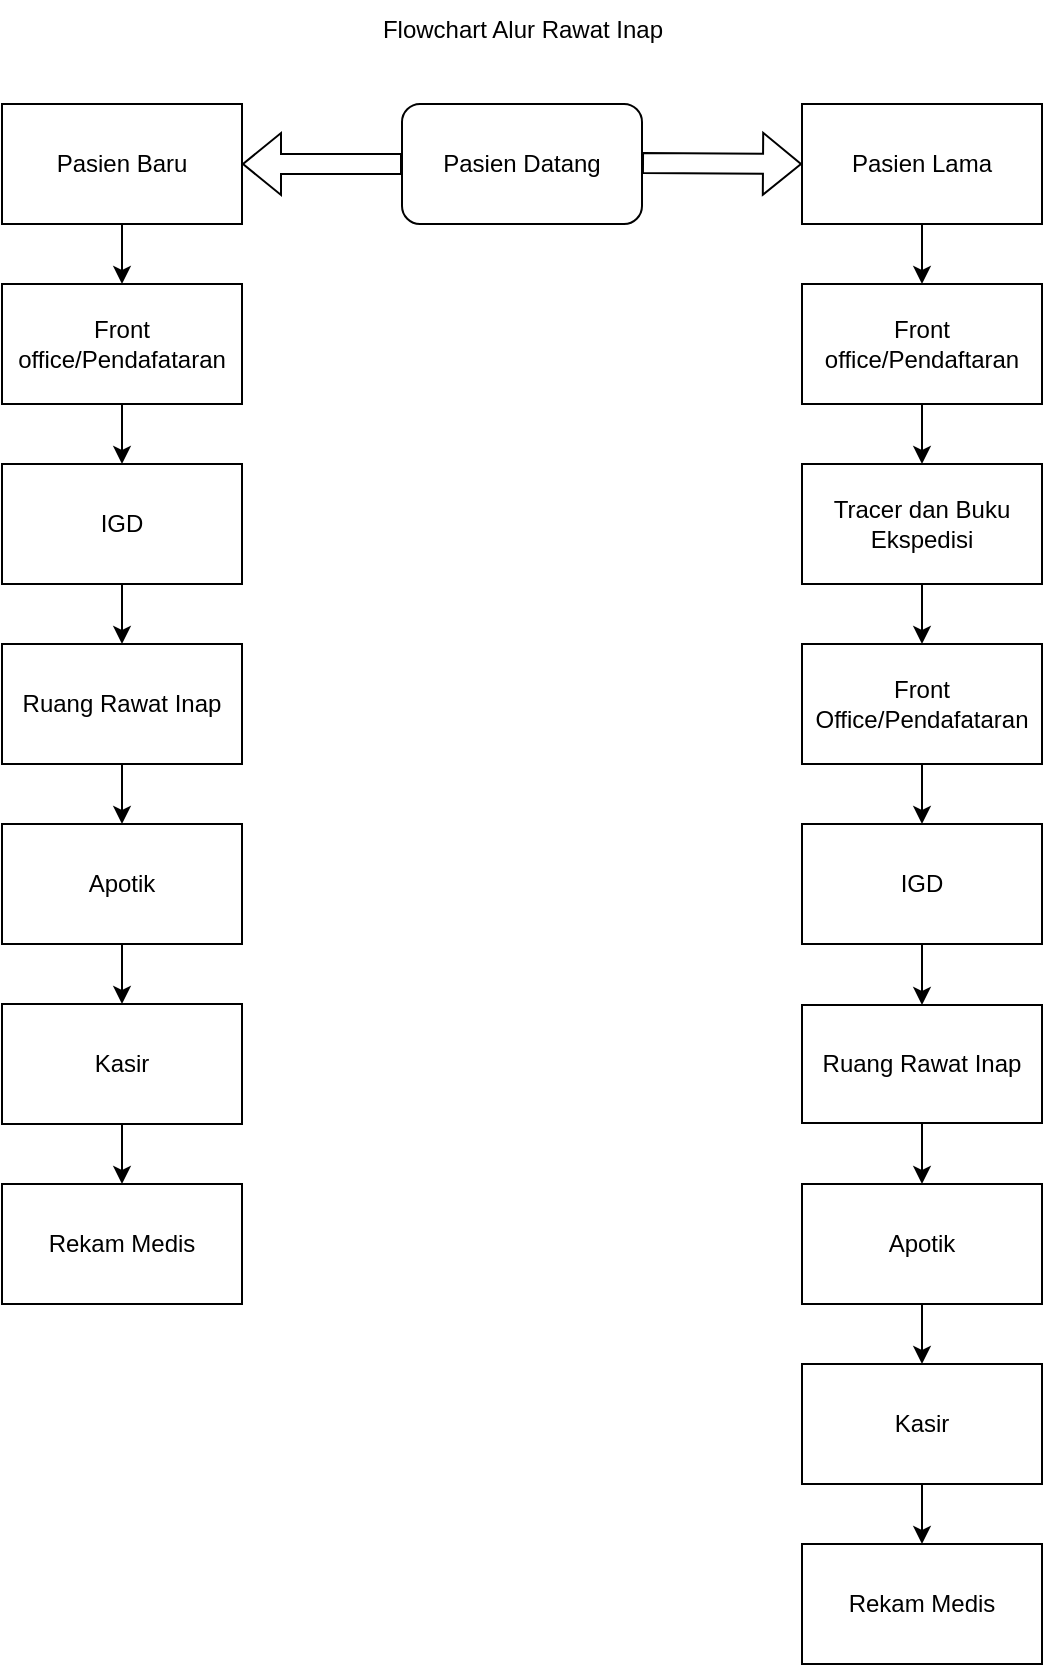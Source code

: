 <mxfile version="26.0.4">
  <diagram name="Halaman-1" id="yBtg3A-AdOgbG2JUocbB">
    <mxGraphModel dx="1313" dy="771" grid="1" gridSize="10" guides="1" tooltips="1" connect="1" arrows="1" fold="1" page="1" pageScale="1" pageWidth="827" pageHeight="1169" math="0" shadow="0">
      <root>
        <mxCell id="0" />
        <mxCell id="1" parent="0" />
        <mxCell id="T_xxTGGPQ9Me_LQ-0HuL-1" value="Pasien Datang" style="rounded=1;whiteSpace=wrap;html=1;" vertex="1" parent="1">
          <mxGeometry x="360" y="60" width="120" height="60" as="geometry" />
        </mxCell>
        <mxCell id="T_xxTGGPQ9Me_LQ-0HuL-40" value="" style="edgeStyle=orthogonalEdgeStyle;rounded=0;orthogonalLoop=1;jettySize=auto;html=1;" edge="1" parent="1" source="T_xxTGGPQ9Me_LQ-0HuL-3" target="T_xxTGGPQ9Me_LQ-0HuL-39">
          <mxGeometry relative="1" as="geometry" />
        </mxCell>
        <mxCell id="T_xxTGGPQ9Me_LQ-0HuL-3" value="Pasien Lama" style="rounded=0;whiteSpace=wrap;html=1;" vertex="1" parent="1">
          <mxGeometry x="560" y="60" width="120" height="60" as="geometry" />
        </mxCell>
        <mxCell id="T_xxTGGPQ9Me_LQ-0HuL-4" value="Pasien Baru" style="rounded=0;whiteSpace=wrap;html=1;" vertex="1" parent="1">
          <mxGeometry x="160" y="60" width="120" height="60" as="geometry" />
        </mxCell>
        <mxCell id="T_xxTGGPQ9Me_LQ-0HuL-11" value="" style="shape=flexArrow;endArrow=classic;html=1;rounded=0;exitX=0;exitY=0.5;exitDx=0;exitDy=0;entryX=1;entryY=0.5;entryDx=0;entryDy=0;" edge="1" parent="1" source="T_xxTGGPQ9Me_LQ-0HuL-1" target="T_xxTGGPQ9Me_LQ-0HuL-4">
          <mxGeometry width="50" height="50" relative="1" as="geometry">
            <mxPoint x="290" y="115" as="sourcePoint" />
            <mxPoint x="340" y="65" as="targetPoint" />
          </mxGeometry>
        </mxCell>
        <mxCell id="T_xxTGGPQ9Me_LQ-0HuL-12" value="" style="shape=flexArrow;endArrow=classic;html=1;rounded=0;exitX=0;exitY=0.5;exitDx=0;exitDy=0;entryX=0;entryY=0.5;entryDx=0;entryDy=0;" edge="1" parent="1" target="T_xxTGGPQ9Me_LQ-0HuL-3">
          <mxGeometry width="50" height="50" relative="1" as="geometry">
            <mxPoint x="480" y="89.5" as="sourcePoint" />
            <mxPoint x="540" y="89.5" as="targetPoint" />
          </mxGeometry>
        </mxCell>
        <mxCell id="T_xxTGGPQ9Me_LQ-0HuL-19" value="Front office/Pendafataran" style="whiteSpace=wrap;html=1;rounded=0;" vertex="1" parent="1">
          <mxGeometry x="160" y="150" width="120" height="60" as="geometry" />
        </mxCell>
        <mxCell id="T_xxTGGPQ9Me_LQ-0HuL-21" value="IGD" style="whiteSpace=wrap;html=1;rounded=0;" vertex="1" parent="1">
          <mxGeometry x="160" y="240" width="120" height="60" as="geometry" />
        </mxCell>
        <mxCell id="T_xxTGGPQ9Me_LQ-0HuL-29" value="" style="edgeStyle=orthogonalEdgeStyle;rounded=0;orthogonalLoop=1;jettySize=auto;html=1;" edge="1" parent="1" source="T_xxTGGPQ9Me_LQ-0HuL-23" target="T_xxTGGPQ9Me_LQ-0HuL-28">
          <mxGeometry relative="1" as="geometry" />
        </mxCell>
        <mxCell id="T_xxTGGPQ9Me_LQ-0HuL-23" value="Ruang Rawat Inap" style="whiteSpace=wrap;html=1;rounded=0;" vertex="1" parent="1">
          <mxGeometry x="160" y="330" width="120" height="60" as="geometry" />
        </mxCell>
        <mxCell id="T_xxTGGPQ9Me_LQ-0HuL-26" value="" style="endArrow=classic;html=1;rounded=0;exitX=0.5;exitY=1;exitDx=0;exitDy=0;entryX=0.5;entryY=0;entryDx=0;entryDy=0;" edge="1" parent="1" source="T_xxTGGPQ9Me_LQ-0HuL-21" target="T_xxTGGPQ9Me_LQ-0HuL-23">
          <mxGeometry width="50" height="50" relative="1" as="geometry">
            <mxPoint x="195" y="390" as="sourcePoint" />
            <mxPoint x="220" y="390" as="targetPoint" />
          </mxGeometry>
        </mxCell>
        <mxCell id="T_xxTGGPQ9Me_LQ-0HuL-31" value="" style="edgeStyle=orthogonalEdgeStyle;rounded=0;orthogonalLoop=1;jettySize=auto;html=1;" edge="1" parent="1" source="T_xxTGGPQ9Me_LQ-0HuL-28" target="T_xxTGGPQ9Me_LQ-0HuL-30">
          <mxGeometry relative="1" as="geometry" />
        </mxCell>
        <mxCell id="T_xxTGGPQ9Me_LQ-0HuL-28" value="Apotik" style="whiteSpace=wrap;html=1;rounded=0;" vertex="1" parent="1">
          <mxGeometry x="160" y="420" width="120" height="60" as="geometry" />
        </mxCell>
        <mxCell id="T_xxTGGPQ9Me_LQ-0HuL-33" value="" style="edgeStyle=orthogonalEdgeStyle;rounded=0;orthogonalLoop=1;jettySize=auto;html=1;" edge="1" parent="1" source="T_xxTGGPQ9Me_LQ-0HuL-30" target="T_xxTGGPQ9Me_LQ-0HuL-32">
          <mxGeometry relative="1" as="geometry" />
        </mxCell>
        <mxCell id="T_xxTGGPQ9Me_LQ-0HuL-30" value="Kasir" style="whiteSpace=wrap;html=1;rounded=0;" vertex="1" parent="1">
          <mxGeometry x="160" y="510" width="120" height="60" as="geometry" />
        </mxCell>
        <mxCell id="T_xxTGGPQ9Me_LQ-0HuL-32" value="Rekam Medis" style="whiteSpace=wrap;html=1;rounded=0;" vertex="1" parent="1">
          <mxGeometry x="160" y="600" width="120" height="60" as="geometry" />
        </mxCell>
        <mxCell id="T_xxTGGPQ9Me_LQ-0HuL-34" value="" style="endArrow=classic;html=1;rounded=0;entryX=0.5;entryY=0;entryDx=0;entryDy=0;exitX=0.5;exitY=1;exitDx=0;exitDy=0;" edge="1" parent="1" source="T_xxTGGPQ9Me_LQ-0HuL-19" target="T_xxTGGPQ9Me_LQ-0HuL-21">
          <mxGeometry width="50" height="50" relative="1" as="geometry">
            <mxPoint x="195" y="250" as="sourcePoint" />
            <mxPoint x="245" y="200" as="targetPoint" />
          </mxGeometry>
        </mxCell>
        <mxCell id="T_xxTGGPQ9Me_LQ-0HuL-38" value="" style="endArrow=classic;html=1;rounded=0;exitX=0.5;exitY=1;exitDx=0;exitDy=0;entryX=0.5;entryY=0;entryDx=0;entryDy=0;" edge="1" parent="1" source="T_xxTGGPQ9Me_LQ-0HuL-4" target="T_xxTGGPQ9Me_LQ-0HuL-19">
          <mxGeometry width="50" height="50" relative="1" as="geometry">
            <mxPoint x="195" y="150" as="sourcePoint" />
            <mxPoint x="250" y="140" as="targetPoint" />
          </mxGeometry>
        </mxCell>
        <mxCell id="T_xxTGGPQ9Me_LQ-0HuL-42" value="" style="edgeStyle=orthogonalEdgeStyle;rounded=0;orthogonalLoop=1;jettySize=auto;html=1;" edge="1" parent="1" source="T_xxTGGPQ9Me_LQ-0HuL-39" target="T_xxTGGPQ9Me_LQ-0HuL-41">
          <mxGeometry relative="1" as="geometry" />
        </mxCell>
        <mxCell id="T_xxTGGPQ9Me_LQ-0HuL-39" value="Front office/Pendaftaran" style="rounded=0;whiteSpace=wrap;html=1;" vertex="1" parent="1">
          <mxGeometry x="560" y="150" width="120" height="60" as="geometry" />
        </mxCell>
        <mxCell id="T_xxTGGPQ9Me_LQ-0HuL-44" value="" style="edgeStyle=orthogonalEdgeStyle;rounded=0;orthogonalLoop=1;jettySize=auto;html=1;" edge="1" parent="1" source="T_xxTGGPQ9Me_LQ-0HuL-41" target="T_xxTGGPQ9Me_LQ-0HuL-43">
          <mxGeometry relative="1" as="geometry" />
        </mxCell>
        <mxCell id="T_xxTGGPQ9Me_LQ-0HuL-41" value="Tracer dan Buku Ekspedisi" style="whiteSpace=wrap;html=1;rounded=0;" vertex="1" parent="1">
          <mxGeometry x="560" y="240" width="120" height="60" as="geometry" />
        </mxCell>
        <mxCell id="T_xxTGGPQ9Me_LQ-0HuL-46" value="" style="edgeStyle=orthogonalEdgeStyle;rounded=0;orthogonalLoop=1;jettySize=auto;html=1;" edge="1" parent="1" source="T_xxTGGPQ9Me_LQ-0HuL-43" target="T_xxTGGPQ9Me_LQ-0HuL-45">
          <mxGeometry relative="1" as="geometry" />
        </mxCell>
        <mxCell id="T_xxTGGPQ9Me_LQ-0HuL-43" value="Front Office/Pendafataran" style="whiteSpace=wrap;html=1;rounded=0;" vertex="1" parent="1">
          <mxGeometry x="560" y="330" width="120" height="60" as="geometry" />
        </mxCell>
        <mxCell id="T_xxTGGPQ9Me_LQ-0HuL-48" value="" style="edgeStyle=orthogonalEdgeStyle;rounded=0;orthogonalLoop=1;jettySize=auto;html=1;" edge="1" parent="1" source="T_xxTGGPQ9Me_LQ-0HuL-45" target="T_xxTGGPQ9Me_LQ-0HuL-47">
          <mxGeometry relative="1" as="geometry" />
        </mxCell>
        <mxCell id="T_xxTGGPQ9Me_LQ-0HuL-45" value="IGD" style="whiteSpace=wrap;html=1;rounded=0;" vertex="1" parent="1">
          <mxGeometry x="560" y="420" width="120" height="60" as="geometry" />
        </mxCell>
        <mxCell id="T_xxTGGPQ9Me_LQ-0HuL-50" value="" style="edgeStyle=orthogonalEdgeStyle;rounded=0;orthogonalLoop=1;jettySize=auto;html=1;" edge="1" parent="1" source="T_xxTGGPQ9Me_LQ-0HuL-47" target="T_xxTGGPQ9Me_LQ-0HuL-49">
          <mxGeometry relative="1" as="geometry" />
        </mxCell>
        <mxCell id="T_xxTGGPQ9Me_LQ-0HuL-47" value="Ruang Rawat Inap" style="whiteSpace=wrap;html=1;rounded=0;" vertex="1" parent="1">
          <mxGeometry x="560" y="510.5" width="120" height="59" as="geometry" />
        </mxCell>
        <mxCell id="T_xxTGGPQ9Me_LQ-0HuL-52" value="" style="edgeStyle=orthogonalEdgeStyle;rounded=0;orthogonalLoop=1;jettySize=auto;html=1;" edge="1" parent="1" source="T_xxTGGPQ9Me_LQ-0HuL-49" target="T_xxTGGPQ9Me_LQ-0HuL-51">
          <mxGeometry relative="1" as="geometry" />
        </mxCell>
        <mxCell id="T_xxTGGPQ9Me_LQ-0HuL-49" value="Apotik" style="whiteSpace=wrap;html=1;rounded=0;" vertex="1" parent="1">
          <mxGeometry x="560" y="600" width="120" height="60" as="geometry" />
        </mxCell>
        <mxCell id="T_xxTGGPQ9Me_LQ-0HuL-54" value="" style="edgeStyle=orthogonalEdgeStyle;rounded=0;orthogonalLoop=1;jettySize=auto;html=1;" edge="1" parent="1" source="T_xxTGGPQ9Me_LQ-0HuL-51" target="T_xxTGGPQ9Me_LQ-0HuL-53">
          <mxGeometry relative="1" as="geometry" />
        </mxCell>
        <mxCell id="T_xxTGGPQ9Me_LQ-0HuL-51" value="Kasir" style="whiteSpace=wrap;html=1;rounded=0;" vertex="1" parent="1">
          <mxGeometry x="560" y="690" width="120" height="60" as="geometry" />
        </mxCell>
        <mxCell id="T_xxTGGPQ9Me_LQ-0HuL-53" value="Rekam Medis" style="whiteSpace=wrap;html=1;rounded=0;" vertex="1" parent="1">
          <mxGeometry x="560" y="780" width="120" height="60" as="geometry" />
        </mxCell>
        <mxCell id="T_xxTGGPQ9Me_LQ-0HuL-55" value="Flowchart Alur Rawat Inap" style="text;html=1;align=center;verticalAlign=middle;resizable=0;points=[];autosize=1;strokeColor=none;fillColor=none;" vertex="1" parent="1">
          <mxGeometry x="340" y="8" width="160" height="30" as="geometry" />
        </mxCell>
      </root>
    </mxGraphModel>
  </diagram>
</mxfile>
